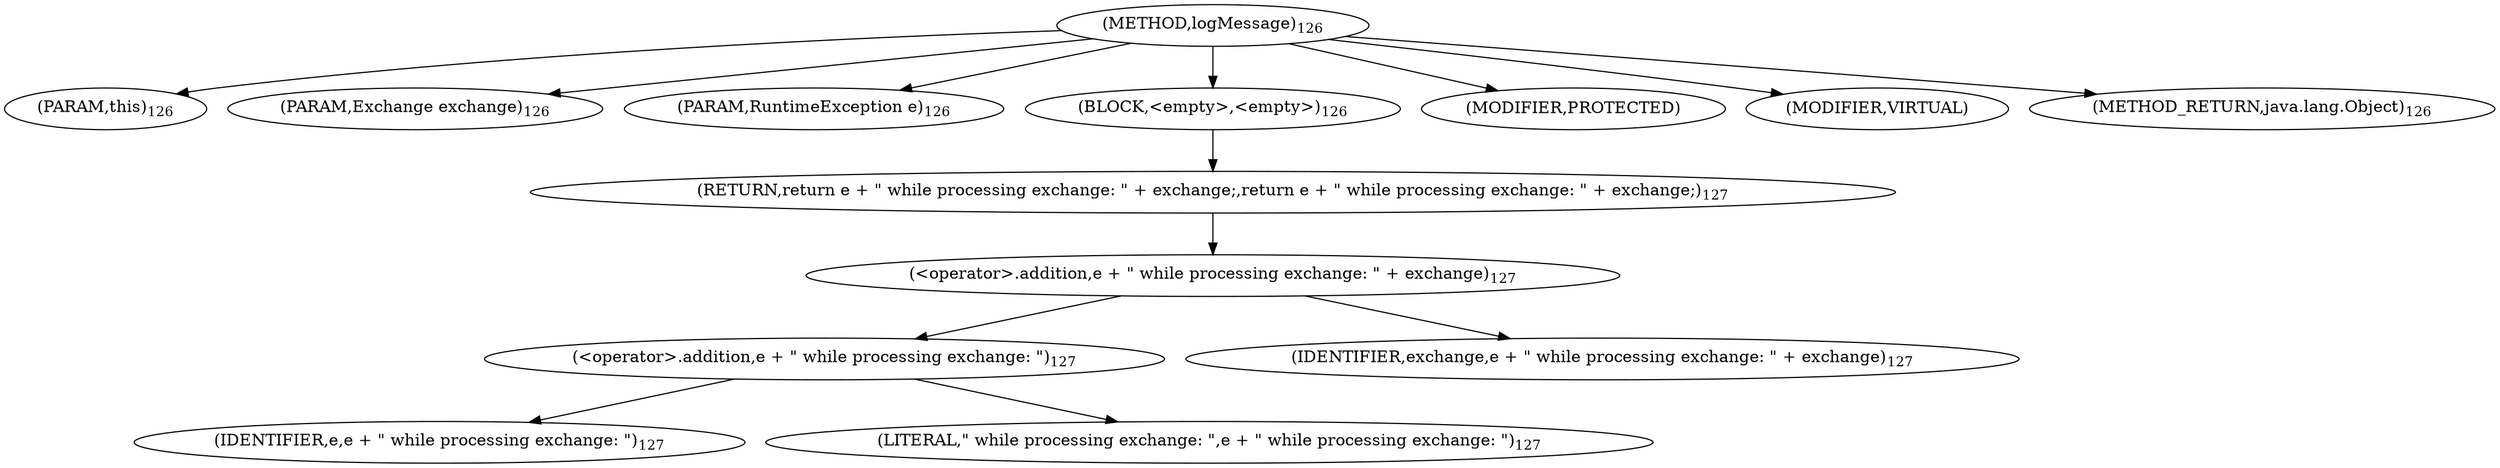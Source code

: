 digraph "logMessage" {  
"264" [label = <(METHOD,logMessage)<SUB>126</SUB>> ]
"265" [label = <(PARAM,this)<SUB>126</SUB>> ]
"266" [label = <(PARAM,Exchange exchange)<SUB>126</SUB>> ]
"267" [label = <(PARAM,RuntimeException e)<SUB>126</SUB>> ]
"268" [label = <(BLOCK,&lt;empty&gt;,&lt;empty&gt;)<SUB>126</SUB>> ]
"269" [label = <(RETURN,return e + &quot; while processing exchange: &quot; + exchange;,return e + &quot; while processing exchange: &quot; + exchange;)<SUB>127</SUB>> ]
"270" [label = <(&lt;operator&gt;.addition,e + &quot; while processing exchange: &quot; + exchange)<SUB>127</SUB>> ]
"271" [label = <(&lt;operator&gt;.addition,e + &quot; while processing exchange: &quot;)<SUB>127</SUB>> ]
"272" [label = <(IDENTIFIER,e,e + &quot; while processing exchange: &quot;)<SUB>127</SUB>> ]
"273" [label = <(LITERAL,&quot; while processing exchange: &quot;,e + &quot; while processing exchange: &quot;)<SUB>127</SUB>> ]
"274" [label = <(IDENTIFIER,exchange,e + &quot; while processing exchange: &quot; + exchange)<SUB>127</SUB>> ]
"275" [label = <(MODIFIER,PROTECTED)> ]
"276" [label = <(MODIFIER,VIRTUAL)> ]
"277" [label = <(METHOD_RETURN,java.lang.Object)<SUB>126</SUB>> ]
  "264" -> "265" 
  "264" -> "266" 
  "264" -> "267" 
  "264" -> "268" 
  "264" -> "275" 
  "264" -> "276" 
  "264" -> "277" 
  "268" -> "269" 
  "269" -> "270" 
  "270" -> "271" 
  "270" -> "274" 
  "271" -> "272" 
  "271" -> "273" 
}
